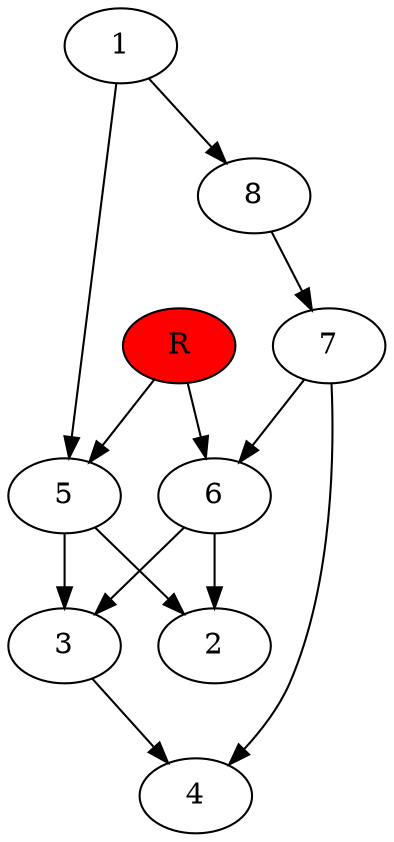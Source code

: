 digraph prb18956 {
	1
	2
	3
	4
	5
	6
	7
	8
	R [fillcolor="#ff0000" style=filled]
	1 -> 5
	1 -> 8
	3 -> 4
	5 -> 2
	5 -> 3
	6 -> 2
	6 -> 3
	7 -> 4
	7 -> 6
	8 -> 7
	R -> 5
	R -> 6
}
